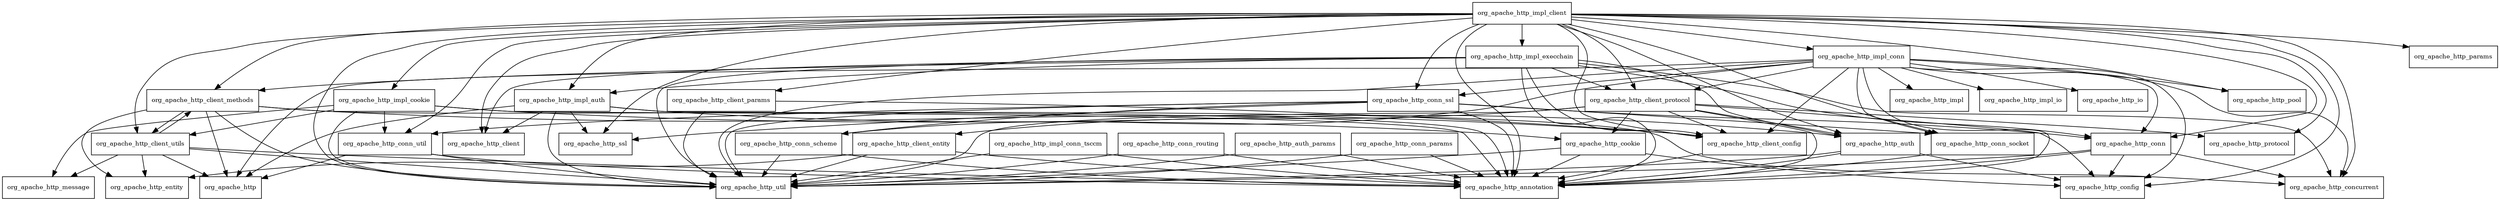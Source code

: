 digraph httpclient_4_5_4_package_dependencies {
  node [shape = box, fontsize=10.0];
  org_apache_http_auth -> org_apache_http_annotation;
  org_apache_http_auth -> org_apache_http_config;
  org_apache_http_auth -> org_apache_http_util;
  org_apache_http_auth_params -> org_apache_http_annotation;
  org_apache_http_auth_params -> org_apache_http_util;
  org_apache_http_client_config -> org_apache_http_annotation;
  org_apache_http_client_entity -> org_apache_http_annotation;
  org_apache_http_client_entity -> org_apache_http_entity;
  org_apache_http_client_entity -> org_apache_http_util;
  org_apache_http_client_methods -> org_apache_http;
  org_apache_http_client_methods -> org_apache_http_client_config;
  org_apache_http_client_methods -> org_apache_http_client_utils;
  org_apache_http_client_methods -> org_apache_http_concurrent;
  org_apache_http_client_methods -> org_apache_http_entity;
  org_apache_http_client_methods -> org_apache_http_util;
  org_apache_http_client_params -> org_apache_http_client_config;
  org_apache_http_client_params -> org_apache_http_util;
  org_apache_http_client_protocol -> org_apache_http_annotation;
  org_apache_http_client_protocol -> org_apache_http_auth;
  org_apache_http_client_protocol -> org_apache_http_client_config;
  org_apache_http_client_protocol -> org_apache_http_client_entity;
  org_apache_http_client_protocol -> org_apache_http_config;
  org_apache_http_client_protocol -> org_apache_http_cookie;
  org_apache_http_client_protocol -> org_apache_http_protocol;
  org_apache_http_client_protocol -> org_apache_http_util;
  org_apache_http_client_utils -> org_apache_http;
  org_apache_http_client_utils -> org_apache_http_annotation;
  org_apache_http_client_utils -> org_apache_http_client_methods;
  org_apache_http_client_utils -> org_apache_http_entity;
  org_apache_http_client_utils -> org_apache_http_message;
  org_apache_http_client_utils -> org_apache_http_util;
  org_apache_http_conn -> org_apache_http_annotation;
  org_apache_http_conn -> org_apache_http_concurrent;
  org_apache_http_conn -> org_apache_http_config;
  org_apache_http_conn -> org_apache_http_util;
  org_apache_http_conn_params -> org_apache_http_annotation;
  org_apache_http_conn_params -> org_apache_http_util;
  org_apache_http_conn_routing -> org_apache_http_annotation;
  org_apache_http_conn_routing -> org_apache_http_util;
  org_apache_http_conn_scheme -> org_apache_http_annotation;
  org_apache_http_conn_scheme -> org_apache_http_util;
  org_apache_http_conn_socket -> org_apache_http_annotation;
  org_apache_http_conn_ssl -> org_apache_http_annotation;
  org_apache_http_conn_ssl -> org_apache_http_conn;
  org_apache_http_conn_ssl -> org_apache_http_conn_scheme;
  org_apache_http_conn_ssl -> org_apache_http_conn_socket;
  org_apache_http_conn_ssl -> org_apache_http_conn_util;
  org_apache_http_conn_ssl -> org_apache_http_ssl;
  org_apache_http_conn_ssl -> org_apache_http_util;
  org_apache_http_conn_util -> org_apache_http;
  org_apache_http_conn_util -> org_apache_http_annotation;
  org_apache_http_conn_util -> org_apache_http_util;
  org_apache_http_cookie -> org_apache_http_annotation;
  org_apache_http_cookie -> org_apache_http_config;
  org_apache_http_cookie -> org_apache_http_util;
  org_apache_http_impl_auth -> org_apache_http;
  org_apache_http_impl_auth -> org_apache_http_annotation;
  org_apache_http_impl_auth -> org_apache_http_auth;
  org_apache_http_impl_auth -> org_apache_http_client;
  org_apache_http_impl_auth -> org_apache_http_ssl;
  org_apache_http_impl_auth -> org_apache_http_util;
  org_apache_http_impl_client -> org_apache_http_annotation;
  org_apache_http_impl_client -> org_apache_http_auth;
  org_apache_http_impl_client -> org_apache_http_client;
  org_apache_http_impl_client -> org_apache_http_client_config;
  org_apache_http_impl_client -> org_apache_http_client_methods;
  org_apache_http_impl_client -> org_apache_http_client_params;
  org_apache_http_impl_client -> org_apache_http_client_protocol;
  org_apache_http_impl_client -> org_apache_http_client_utils;
  org_apache_http_impl_client -> org_apache_http_concurrent;
  org_apache_http_impl_client -> org_apache_http_config;
  org_apache_http_impl_client -> org_apache_http_conn;
  org_apache_http_impl_client -> org_apache_http_conn_socket;
  org_apache_http_impl_client -> org_apache_http_conn_ssl;
  org_apache_http_impl_client -> org_apache_http_conn_util;
  org_apache_http_impl_client -> org_apache_http_impl_auth;
  org_apache_http_impl_client -> org_apache_http_impl_conn;
  org_apache_http_impl_client -> org_apache_http_impl_cookie;
  org_apache_http_impl_client -> org_apache_http_impl_execchain;
  org_apache_http_impl_client -> org_apache_http_params;
  org_apache_http_impl_client -> org_apache_http_pool;
  org_apache_http_impl_client -> org_apache_http_protocol;
  org_apache_http_impl_client -> org_apache_http_ssl;
  org_apache_http_impl_client -> org_apache_http_util;
  org_apache_http_impl_conn -> org_apache_http;
  org_apache_http_impl_conn -> org_apache_http_annotation;
  org_apache_http_impl_conn -> org_apache_http_client_config;
  org_apache_http_impl_conn -> org_apache_http_client_protocol;
  org_apache_http_impl_conn -> org_apache_http_concurrent;
  org_apache_http_impl_conn -> org_apache_http_config;
  org_apache_http_impl_conn -> org_apache_http_conn;
  org_apache_http_impl_conn -> org_apache_http_conn_scheme;
  org_apache_http_impl_conn -> org_apache_http_conn_socket;
  org_apache_http_impl_conn -> org_apache_http_conn_ssl;
  org_apache_http_impl_conn -> org_apache_http_impl;
  org_apache_http_impl_conn -> org_apache_http_impl_io;
  org_apache_http_impl_conn -> org_apache_http_io;
  org_apache_http_impl_conn -> org_apache_http_pool;
  org_apache_http_impl_conn -> org_apache_http_util;
  org_apache_http_impl_conn_tsccm -> org_apache_http_annotation;
  org_apache_http_impl_conn_tsccm -> org_apache_http_util;
  org_apache_http_impl_cookie -> org_apache_http_annotation;
  org_apache_http_impl_cookie -> org_apache_http_client_utils;
  org_apache_http_impl_cookie -> org_apache_http_conn_util;
  org_apache_http_impl_cookie -> org_apache_http_cookie;
  org_apache_http_impl_cookie -> org_apache_http_message;
  org_apache_http_impl_cookie -> org_apache_http_util;
  org_apache_http_impl_execchain -> org_apache_http_annotation;
  org_apache_http_impl_execchain -> org_apache_http_auth;
  org_apache_http_impl_execchain -> org_apache_http_client;
  org_apache_http_impl_execchain -> org_apache_http_client_config;
  org_apache_http_impl_execchain -> org_apache_http_client_methods;
  org_apache_http_impl_execchain -> org_apache_http_client_protocol;
  org_apache_http_impl_execchain -> org_apache_http_concurrent;
  org_apache_http_impl_execchain -> org_apache_http_conn;
  org_apache_http_impl_execchain -> org_apache_http_impl_auth;
  org_apache_http_impl_execchain -> org_apache_http_util;
}
